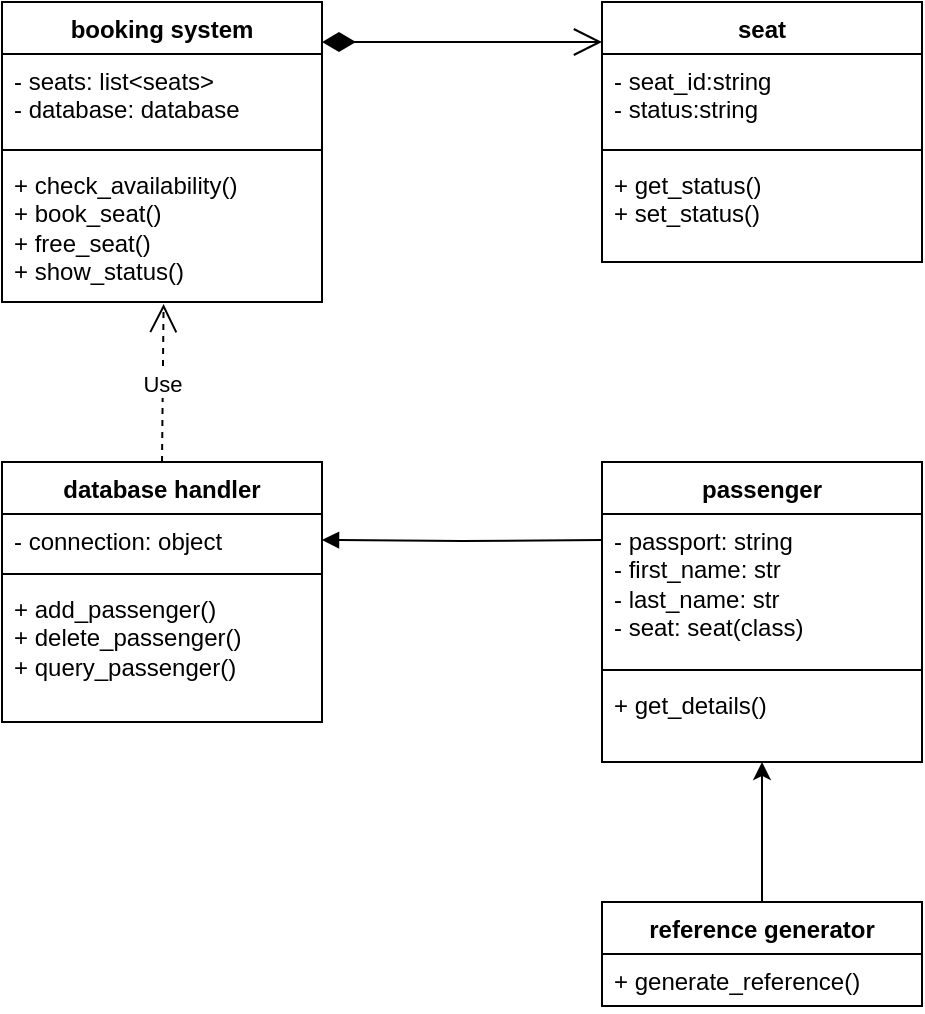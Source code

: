 <mxfile version="26.0.16">
  <diagram name="第 1 页" id="pnuikMo4YpUGUAdMrLDF">
    <mxGraphModel dx="816" dy="578" grid="1" gridSize="10" guides="1" tooltips="1" connect="1" arrows="1" fold="1" page="1" pageScale="1" pageWidth="827" pageHeight="1169" math="0" shadow="0">
      <root>
        <mxCell id="0" />
        <mxCell id="1" parent="0" />
        <mxCell id="tWSukchRmvOZX9r9IXF2-1" value="booking system" style="swimlane;fontStyle=1;align=center;verticalAlign=top;childLayout=stackLayout;horizontal=1;startSize=26;horizontalStack=0;resizeParent=1;resizeParentMax=0;resizeLast=0;collapsible=1;marginBottom=0;whiteSpace=wrap;html=1;" vertex="1" parent="1">
          <mxGeometry x="160" y="400" width="160" height="150" as="geometry" />
        </mxCell>
        <mxCell id="tWSukchRmvOZX9r9IXF2-2" value="- seats: list&amp;lt;seats&amp;gt;&lt;div&gt;- database: database&lt;/div&gt;" style="text;strokeColor=none;fillColor=none;align=left;verticalAlign=top;spacingLeft=4;spacingRight=4;overflow=hidden;rotatable=0;points=[[0,0.5],[1,0.5]];portConstraint=eastwest;whiteSpace=wrap;html=1;" vertex="1" parent="tWSukchRmvOZX9r9IXF2-1">
          <mxGeometry y="26" width="160" height="44" as="geometry" />
        </mxCell>
        <mxCell id="tWSukchRmvOZX9r9IXF2-3" value="" style="line;strokeWidth=1;fillColor=none;align=left;verticalAlign=middle;spacingTop=-1;spacingLeft=3;spacingRight=3;rotatable=0;labelPosition=right;points=[];portConstraint=eastwest;strokeColor=inherit;" vertex="1" parent="tWSukchRmvOZX9r9IXF2-1">
          <mxGeometry y="70" width="160" height="8" as="geometry" />
        </mxCell>
        <mxCell id="tWSukchRmvOZX9r9IXF2-4" value="+ check_availability()&lt;div&gt;+ book_seat()&lt;/div&gt;&lt;div&gt;+ free_seat()&lt;/div&gt;&lt;div&gt;+ show_status()&lt;br&gt;&lt;div&gt;&lt;br&gt;&lt;/div&gt;&lt;/div&gt;" style="text;strokeColor=none;fillColor=none;align=left;verticalAlign=top;spacingLeft=4;spacingRight=4;overflow=hidden;rotatable=0;points=[[0,0.5],[1,0.5]];portConstraint=eastwest;whiteSpace=wrap;html=1;" vertex="1" parent="tWSukchRmvOZX9r9IXF2-1">
          <mxGeometry y="78" width="160" height="72" as="geometry" />
        </mxCell>
        <mxCell id="tWSukchRmvOZX9r9IXF2-5" value="seat" style="swimlane;fontStyle=1;align=center;verticalAlign=top;childLayout=stackLayout;horizontal=1;startSize=26;horizontalStack=0;resizeParent=1;resizeParentMax=0;resizeLast=0;collapsible=1;marginBottom=0;whiteSpace=wrap;html=1;" vertex="1" parent="1">
          <mxGeometry x="460" y="400" width="160" height="130" as="geometry" />
        </mxCell>
        <mxCell id="tWSukchRmvOZX9r9IXF2-6" value="- seat_id:string&lt;div&gt;- status:string&lt;/div&gt;" style="text;strokeColor=none;fillColor=none;align=left;verticalAlign=top;spacingLeft=4;spacingRight=4;overflow=hidden;rotatable=0;points=[[0,0.5],[1,0.5]];portConstraint=eastwest;whiteSpace=wrap;html=1;" vertex="1" parent="tWSukchRmvOZX9r9IXF2-5">
          <mxGeometry y="26" width="160" height="44" as="geometry" />
        </mxCell>
        <mxCell id="tWSukchRmvOZX9r9IXF2-7" value="" style="line;strokeWidth=1;fillColor=none;align=left;verticalAlign=middle;spacingTop=-1;spacingLeft=3;spacingRight=3;rotatable=0;labelPosition=right;points=[];portConstraint=eastwest;strokeColor=inherit;" vertex="1" parent="tWSukchRmvOZX9r9IXF2-5">
          <mxGeometry y="70" width="160" height="8" as="geometry" />
        </mxCell>
        <mxCell id="tWSukchRmvOZX9r9IXF2-8" value="+ get_status()&lt;div&gt;+ set_status()&lt;/div&gt;" style="text;strokeColor=none;fillColor=none;align=left;verticalAlign=top;spacingLeft=4;spacingRight=4;overflow=hidden;rotatable=0;points=[[0,0.5],[1,0.5]];portConstraint=eastwest;whiteSpace=wrap;html=1;" vertex="1" parent="tWSukchRmvOZX9r9IXF2-5">
          <mxGeometry y="78" width="160" height="52" as="geometry" />
        </mxCell>
        <mxCell id="tWSukchRmvOZX9r9IXF2-9" value="" style="endArrow=open;html=1;endSize=12;startArrow=diamondThin;startSize=14;startFill=1;edgeStyle=orthogonalEdgeStyle;align=left;verticalAlign=bottom;rounded=0;" edge="1" parent="1">
          <mxGeometry x="-1" y="3" relative="1" as="geometry">
            <mxPoint x="320" y="420" as="sourcePoint" />
            <mxPoint x="460" y="420" as="targetPoint" />
          </mxGeometry>
        </mxCell>
        <mxCell id="tWSukchRmvOZX9r9IXF2-10" value="database handler" style="swimlane;fontStyle=1;align=center;verticalAlign=top;childLayout=stackLayout;horizontal=1;startSize=26;horizontalStack=0;resizeParent=1;resizeParentMax=0;resizeLast=0;collapsible=1;marginBottom=0;whiteSpace=wrap;html=1;" vertex="1" parent="1">
          <mxGeometry x="160" y="630" width="160" height="130" as="geometry" />
        </mxCell>
        <mxCell id="tWSukchRmvOZX9r9IXF2-11" value="- connection: object&amp;nbsp;" style="text;strokeColor=none;fillColor=none;align=left;verticalAlign=top;spacingLeft=4;spacingRight=4;overflow=hidden;rotatable=0;points=[[0,0.5],[1,0.5]];portConstraint=eastwest;whiteSpace=wrap;html=1;" vertex="1" parent="tWSukchRmvOZX9r9IXF2-10">
          <mxGeometry y="26" width="160" height="26" as="geometry" />
        </mxCell>
        <mxCell id="tWSukchRmvOZX9r9IXF2-12" value="" style="line;strokeWidth=1;fillColor=none;align=left;verticalAlign=middle;spacingTop=-1;spacingLeft=3;spacingRight=3;rotatable=0;labelPosition=right;points=[];portConstraint=eastwest;strokeColor=inherit;" vertex="1" parent="tWSukchRmvOZX9r9IXF2-10">
          <mxGeometry y="52" width="160" height="8" as="geometry" />
        </mxCell>
        <mxCell id="tWSukchRmvOZX9r9IXF2-13" value="+ add_passenger()&lt;div&gt;+ delete_passenger()&lt;/div&gt;&lt;div&gt;+ query_passenger()&lt;/div&gt;" style="text;strokeColor=none;fillColor=none;align=left;verticalAlign=top;spacingLeft=4;spacingRight=4;overflow=hidden;rotatable=0;points=[[0,0.5],[1,0.5]];portConstraint=eastwest;whiteSpace=wrap;html=1;" vertex="1" parent="tWSukchRmvOZX9r9IXF2-10">
          <mxGeometry y="60" width="160" height="70" as="geometry" />
        </mxCell>
        <mxCell id="tWSukchRmvOZX9r9IXF2-14" value="Use" style="endArrow=open;endSize=12;dashed=1;html=1;rounded=0;exitX=0.5;exitY=0;exitDx=0;exitDy=0;entryX=0.505;entryY=1.014;entryDx=0;entryDy=0;entryPerimeter=0;" edge="1" parent="1" source="tWSukchRmvOZX9r9IXF2-10" target="tWSukchRmvOZX9r9IXF2-4">
          <mxGeometry width="160" relative="1" as="geometry">
            <mxPoint x="320" y="570" as="sourcePoint" />
            <mxPoint x="480" y="570" as="targetPoint" />
          </mxGeometry>
        </mxCell>
        <mxCell id="tWSukchRmvOZX9r9IXF2-37" value="" style="edgeStyle=orthogonalEdgeStyle;rounded=0;orthogonalLoop=1;jettySize=auto;html=1;" edge="1" parent="1" source="tWSukchRmvOZX9r9IXF2-19">
          <mxGeometry relative="1" as="geometry">
            <mxPoint x="540" y="780" as="targetPoint" />
          </mxGeometry>
        </mxCell>
        <mxCell id="tWSukchRmvOZX9r9IXF2-19" value="reference generator" style="swimlane;fontStyle=1;align=center;verticalAlign=top;childLayout=stackLayout;horizontal=1;startSize=26;horizontalStack=0;resizeParent=1;resizeParentMax=0;resizeLast=0;collapsible=1;marginBottom=0;whiteSpace=wrap;html=1;" vertex="1" parent="1">
          <mxGeometry x="460" y="850" width="160" height="52" as="geometry" />
        </mxCell>
        <mxCell id="tWSukchRmvOZX9r9IXF2-22" value="+ generate_reference()" style="text;strokeColor=none;fillColor=none;align=left;verticalAlign=top;spacingLeft=4;spacingRight=4;overflow=hidden;rotatable=0;points=[[0,0.5],[1,0.5]];portConstraint=eastwest;whiteSpace=wrap;html=1;" vertex="1" parent="tWSukchRmvOZX9r9IXF2-19">
          <mxGeometry y="26" width="160" height="26" as="geometry" />
        </mxCell>
        <mxCell id="tWSukchRmvOZX9r9IXF2-23" value="" style="endArrow=block;endFill=1;html=1;edgeStyle=orthogonalEdgeStyle;align=left;verticalAlign=top;rounded=0;exitX=0;exitY=0.5;exitDx=0;exitDy=0;entryX=1;entryY=0.5;entryDx=0;entryDy=0;" edge="1" parent="1" target="tWSukchRmvOZX9r9IXF2-11">
          <mxGeometry x="-1" relative="1" as="geometry">
            <mxPoint x="460" y="669" as="sourcePoint" />
            <mxPoint x="340" y="650" as="targetPoint" />
            <mxPoint as="offset" />
          </mxGeometry>
        </mxCell>
        <mxCell id="tWSukchRmvOZX9r9IXF2-33" value="passenger" style="swimlane;fontStyle=1;align=center;verticalAlign=top;childLayout=stackLayout;horizontal=1;startSize=26;horizontalStack=0;resizeParent=1;resizeParentMax=0;resizeLast=0;collapsible=1;marginBottom=0;whiteSpace=wrap;html=1;" vertex="1" parent="1">
          <mxGeometry x="460" y="630" width="160" height="150" as="geometry" />
        </mxCell>
        <mxCell id="tWSukchRmvOZX9r9IXF2-34" value="- passport: string&lt;div&gt;- first_name: str&lt;/div&gt;&lt;div&gt;- last_name: str&lt;/div&gt;&lt;div&gt;- seat: seat(class)&lt;/div&gt;" style="text;strokeColor=none;fillColor=none;align=left;verticalAlign=top;spacingLeft=4;spacingRight=4;overflow=hidden;rotatable=0;points=[[0,0.5],[1,0.5]];portConstraint=eastwest;whiteSpace=wrap;html=1;" vertex="1" parent="tWSukchRmvOZX9r9IXF2-33">
          <mxGeometry y="26" width="160" height="74" as="geometry" />
        </mxCell>
        <mxCell id="tWSukchRmvOZX9r9IXF2-35" value="" style="line;strokeWidth=1;fillColor=none;align=left;verticalAlign=middle;spacingTop=-1;spacingLeft=3;spacingRight=3;rotatable=0;labelPosition=right;points=[];portConstraint=eastwest;strokeColor=inherit;" vertex="1" parent="tWSukchRmvOZX9r9IXF2-33">
          <mxGeometry y="100" width="160" height="8" as="geometry" />
        </mxCell>
        <mxCell id="tWSukchRmvOZX9r9IXF2-36" value="+ get_details()" style="text;strokeColor=none;fillColor=none;align=left;verticalAlign=top;spacingLeft=4;spacingRight=4;overflow=hidden;rotatable=0;points=[[0,0.5],[1,0.5]];portConstraint=eastwest;whiteSpace=wrap;html=1;" vertex="1" parent="tWSukchRmvOZX9r9IXF2-33">
          <mxGeometry y="108" width="160" height="42" as="geometry" />
        </mxCell>
      </root>
    </mxGraphModel>
  </diagram>
</mxfile>
